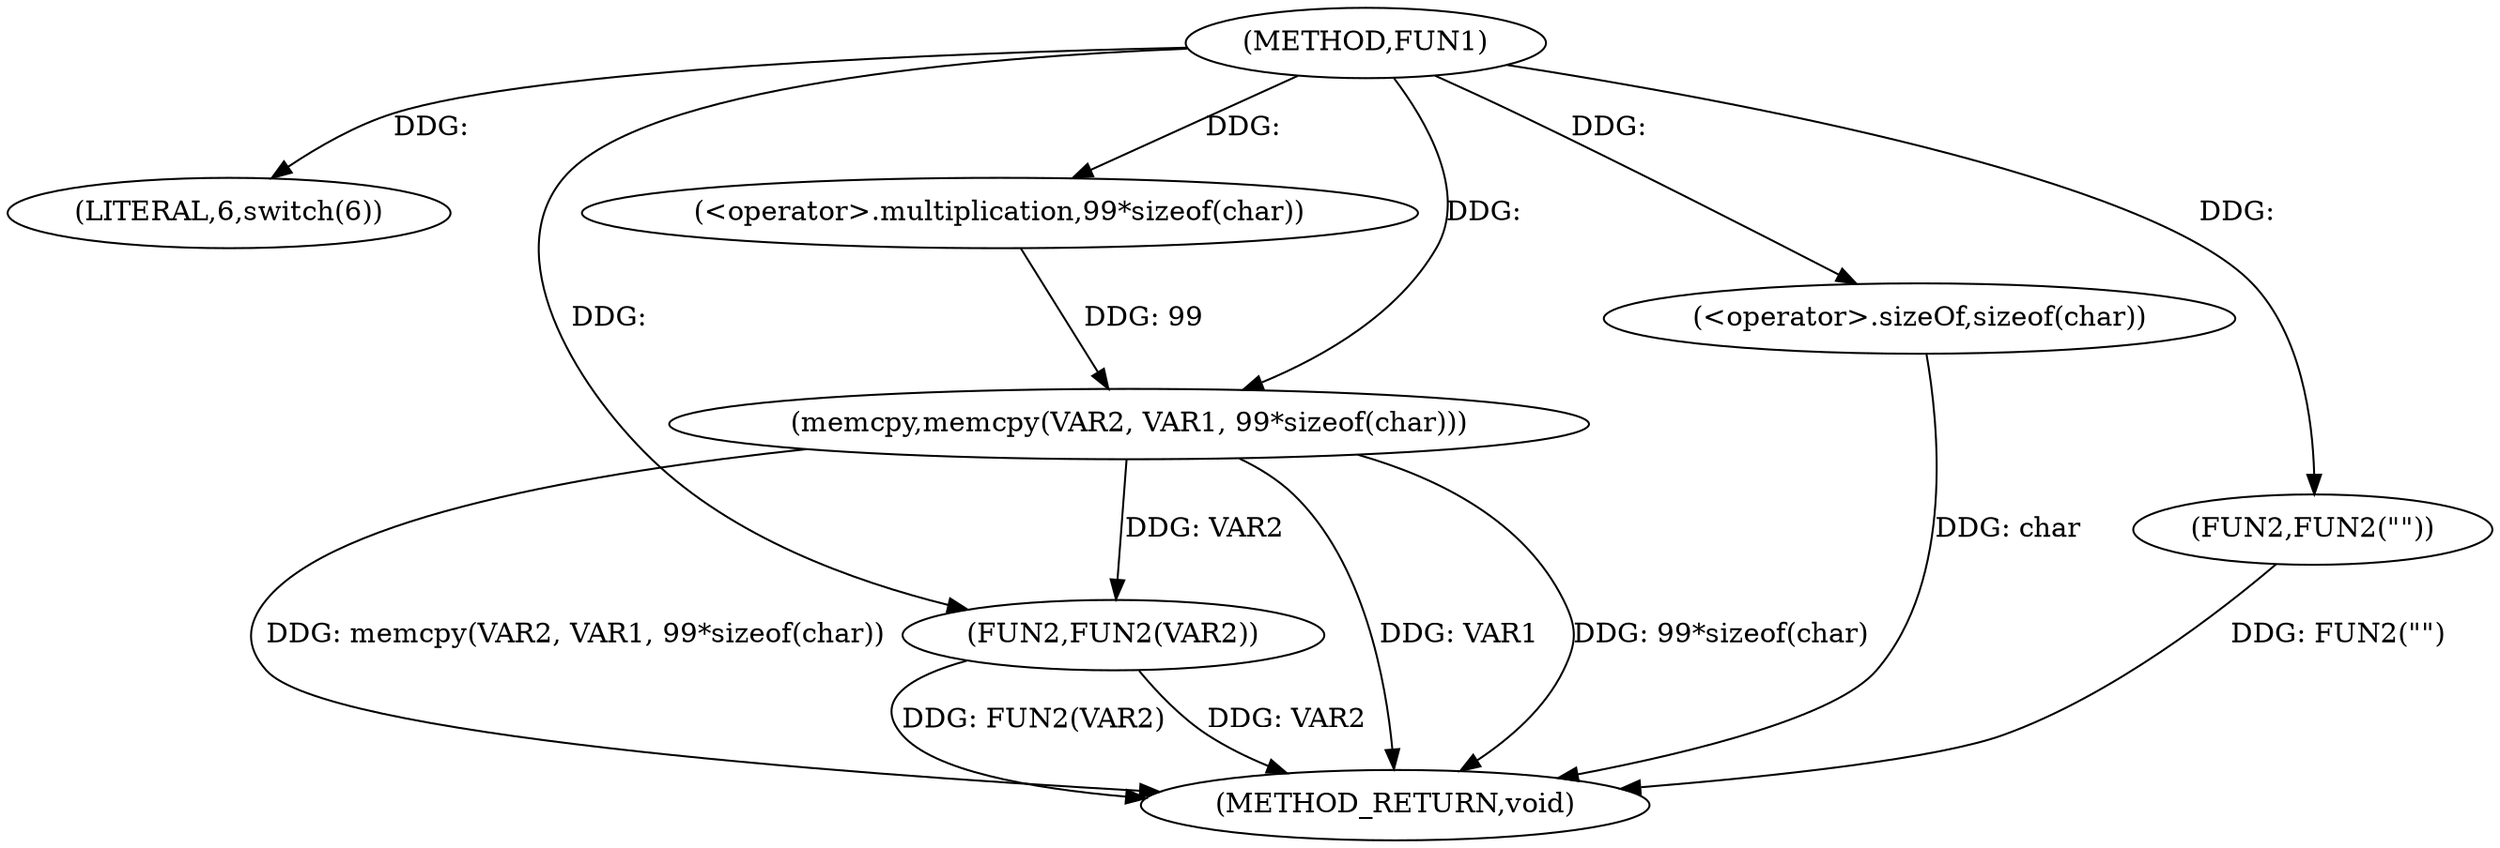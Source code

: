 digraph FUN1 {  
"1000100" [label = "(METHOD,FUN1)" ]
"1000123" [label = "(METHOD_RETURN,void)" ]
"1000103" [label = "(LITERAL,6,switch(6))" ]
"1000109" [label = "(memcpy,memcpy(VAR2, VAR1, 99*sizeof(char)))" ]
"1000112" [label = "(<operator>.multiplication,99*sizeof(char))" ]
"1000114" [label = "(<operator>.sizeOf,sizeof(char))" ]
"1000116" [label = "(FUN2,FUN2(VAR2))" ]
"1000120" [label = "(FUN2,FUN2(\"\"))" ]
  "1000116" -> "1000123"  [ label = "DDG: VAR2"] 
  "1000114" -> "1000123"  [ label = "DDG: char"] 
  "1000109" -> "1000123"  [ label = "DDG: 99*sizeof(char)"] 
  "1000120" -> "1000123"  [ label = "DDG: FUN2(\"\")"] 
  "1000109" -> "1000123"  [ label = "DDG: memcpy(VAR2, VAR1, 99*sizeof(char))"] 
  "1000109" -> "1000123"  [ label = "DDG: VAR1"] 
  "1000116" -> "1000123"  [ label = "DDG: FUN2(VAR2)"] 
  "1000100" -> "1000103"  [ label = "DDG: "] 
  "1000100" -> "1000109"  [ label = "DDG: "] 
  "1000112" -> "1000109"  [ label = "DDG: 99"] 
  "1000100" -> "1000112"  [ label = "DDG: "] 
  "1000100" -> "1000114"  [ label = "DDG: "] 
  "1000109" -> "1000116"  [ label = "DDG: VAR2"] 
  "1000100" -> "1000116"  [ label = "DDG: "] 
  "1000100" -> "1000120"  [ label = "DDG: "] 
}
